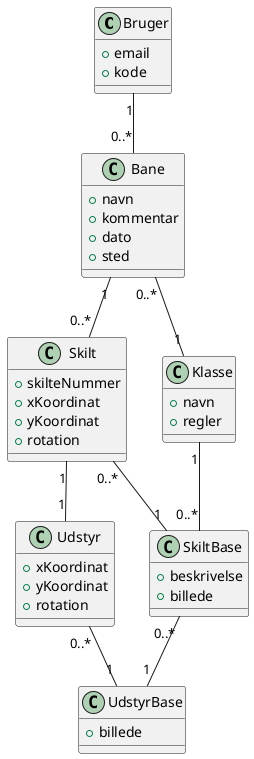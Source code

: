 @startuml Højt Niveau Klassediagram for Rally Modeller

class Bruger {
    + email
    + kode
}

class Bane {
    + navn
    + kommentar
    + dato
    + sted
}

class Skilt {
    + skilteNummer
    + xKoordinat
    + yKoordinat
    + rotation
}

class Klasse {
    + navn
    + regler
}

class Udstyr {
    + xKoordinat
    + yKoordinat
    + rotation
}

class SkiltBase {
    + beskrivelse
    + billede
}

class UdstyrBase {
    + billede
}

Bruger "1" -- "0..*" Bane
Bane "1" -- "0..*" Skilt
Skilt "0..*" -- "1" SkiltBase
Skilt "1" -- "1" Udstyr
Udstyr "0..*" -- "1" UdstyrBase
SkiltBase "0..*" -- "1" UdstyrBase
Bane "0..*" -- "1" Klasse
Klasse "1" -- "0..*" SkiltBase

@enduml